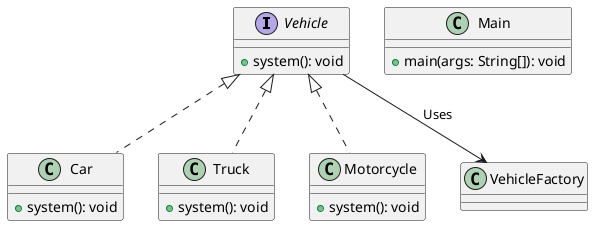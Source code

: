 @startuml

' Interface for Notifiers
interface Vehicle {

    + system(): void
}

' Concrete Notifier class
class Car {

   + system(): void
}


class Truck {

   + system(): void
}

class Motorcycle {

   + system(): void
}




class VehicleFactory {

}

' Main class
class Main {
    + main(args: String[]): void
}

' Relationships
Vehicle <|.. Car
Vehicle <|.. Truck
Vehicle <|.. Motorcycle




Vehicle --> VehicleFactory: Uses


@enduml
